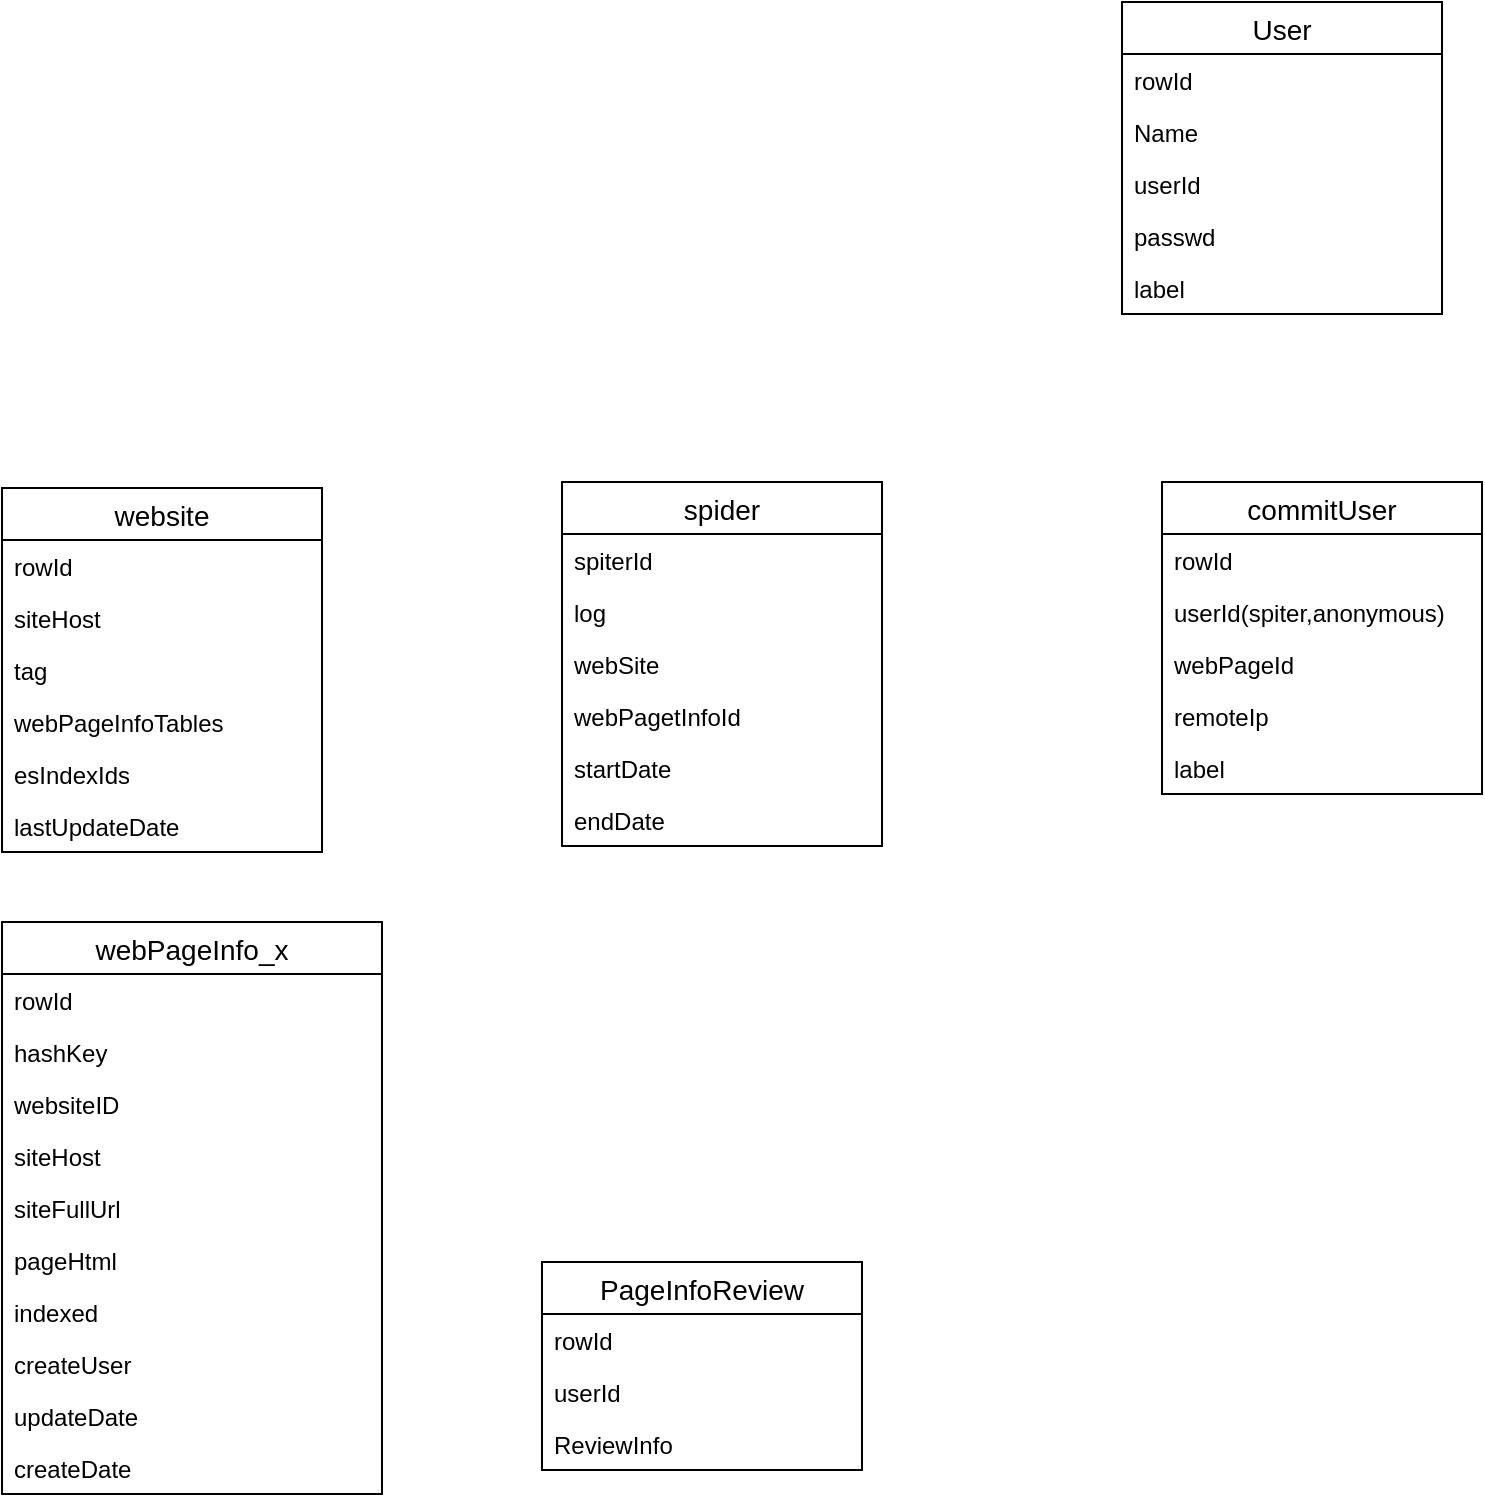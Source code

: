 <mxfile version="12.9.14" type="github">
  <diagram id="OP_AsoRnlcheDYXVDXAX" name="第 1 页">
    <mxGraphModel dx="1116" dy="683" grid="1" gridSize="10" guides="1" tooltips="1" connect="1" arrows="1" fold="1" page="1" pageScale="1" pageWidth="827" pageHeight="1169" math="0" shadow="0">
      <root>
        <mxCell id="0" />
        <mxCell id="1" parent="0" />
        <mxCell id="7sM9plCGkUb9CyzzYbk_-22" value="website" style="swimlane;fontStyle=0;childLayout=stackLayout;horizontal=1;startSize=26;horizontalStack=0;resizeParent=1;resizeParentMax=0;resizeLast=0;collapsible=1;marginBottom=0;align=center;fontSize=14;" parent="1" vertex="1">
          <mxGeometry x="20" y="323" width="160" height="182" as="geometry" />
        </mxCell>
        <mxCell id="7sM9plCGkUb9CyzzYbk_-23" value="rowId" style="text;strokeColor=none;fillColor=none;spacingLeft=4;spacingRight=4;overflow=hidden;rotatable=0;points=[[0,0.5],[1,0.5]];portConstraint=eastwest;fontSize=12;" parent="7sM9plCGkUb9CyzzYbk_-22" vertex="1">
          <mxGeometry y="26" width="160" height="26" as="geometry" />
        </mxCell>
        <mxCell id="7sM9plCGkUb9CyzzYbk_-24" value="siteHost" style="text;strokeColor=none;fillColor=none;spacingLeft=4;spacingRight=4;overflow=hidden;rotatable=0;points=[[0,0.5],[1,0.5]];portConstraint=eastwest;fontSize=12;" parent="7sM9plCGkUb9CyzzYbk_-22" vertex="1">
          <mxGeometry y="52" width="160" height="26" as="geometry" />
        </mxCell>
        <mxCell id="7sM9plCGkUb9CyzzYbk_-27" value="tag" style="text;strokeColor=none;fillColor=none;spacingLeft=4;spacingRight=4;overflow=hidden;rotatable=0;points=[[0,0.5],[1,0.5]];portConstraint=eastwest;fontSize=12;" parent="7sM9plCGkUb9CyzzYbk_-22" vertex="1">
          <mxGeometry y="78" width="160" height="26" as="geometry" />
        </mxCell>
        <mxCell id="7sM9plCGkUb9CyzzYbk_-38" value="webPageInfoTables" style="text;strokeColor=none;fillColor=none;spacingLeft=4;spacingRight=4;overflow=hidden;rotatable=0;points=[[0,0.5],[1,0.5]];portConstraint=eastwest;fontSize=12;" parent="7sM9plCGkUb9CyzzYbk_-22" vertex="1">
          <mxGeometry y="104" width="160" height="26" as="geometry" />
        </mxCell>
        <mxCell id="7sM9plCGkUb9CyzzYbk_-40" value="esIndexIds" style="text;strokeColor=none;fillColor=none;spacingLeft=4;spacingRight=4;overflow=hidden;rotatable=0;points=[[0,0.5],[1,0.5]];portConstraint=eastwest;fontSize=12;" parent="7sM9plCGkUb9CyzzYbk_-22" vertex="1">
          <mxGeometry y="130" width="160" height="26" as="geometry" />
        </mxCell>
        <mxCell id="7sM9plCGkUb9CyzzYbk_-25" value="lastUpdateDate" style="text;strokeColor=none;fillColor=none;spacingLeft=4;spacingRight=4;overflow=hidden;rotatable=0;points=[[0,0.5],[1,0.5]];portConstraint=eastwest;fontSize=12;" parent="7sM9plCGkUb9CyzzYbk_-22" vertex="1">
          <mxGeometry y="156" width="160" height="26" as="geometry" />
        </mxCell>
        <mxCell id="7sM9plCGkUb9CyzzYbk_-1" value="webPageInfo_x" style="swimlane;fontStyle=0;childLayout=stackLayout;horizontal=1;startSize=26;horizontalStack=0;resizeParent=1;resizeParentMax=0;resizeLast=0;collapsible=1;marginBottom=0;align=center;fontSize=14;" parent="1" vertex="1">
          <mxGeometry x="20" y="540" width="190" height="286" as="geometry" />
        </mxCell>
        <mxCell id="7sM9plCGkUb9CyzzYbk_-2" value="rowId" style="text;strokeColor=none;fillColor=none;spacingLeft=4;spacingRight=4;overflow=hidden;rotatable=0;points=[[0,0.5],[1,0.5]];portConstraint=eastwest;fontSize=12;" parent="7sM9plCGkUb9CyzzYbk_-1" vertex="1">
          <mxGeometry y="26" width="190" height="26" as="geometry" />
        </mxCell>
        <mxCell id="7sM9plCGkUb9CyzzYbk_-26" value="hashKey" style="text;strokeColor=none;fillColor=none;spacingLeft=4;spacingRight=4;overflow=hidden;rotatable=0;points=[[0,0.5],[1,0.5]];portConstraint=eastwest;fontSize=12;" parent="7sM9plCGkUb9CyzzYbk_-1" vertex="1">
          <mxGeometry y="52" width="190" height="26" as="geometry" />
        </mxCell>
        <mxCell id="7sM9plCGkUb9CyzzYbk_-28" value="websiteID" style="text;strokeColor=none;fillColor=none;spacingLeft=4;spacingRight=4;overflow=hidden;rotatable=0;points=[[0,0.5],[1,0.5]];portConstraint=eastwest;fontSize=12;" parent="7sM9plCGkUb9CyzzYbk_-1" vertex="1">
          <mxGeometry y="78" width="190" height="26" as="geometry" />
        </mxCell>
        <mxCell id="7sM9plCGkUb9CyzzYbk_-3" value="siteHost&#xa;" style="text;strokeColor=none;fillColor=none;spacingLeft=4;spacingRight=4;overflow=hidden;rotatable=0;points=[[0,0.5],[1,0.5]];portConstraint=eastwest;fontSize=12;" parent="7sM9plCGkUb9CyzzYbk_-1" vertex="1">
          <mxGeometry y="104" width="190" height="26" as="geometry" />
        </mxCell>
        <mxCell id="7sM9plCGkUb9CyzzYbk_-4" value="siteFullUrl" style="text;strokeColor=none;fillColor=none;spacingLeft=4;spacingRight=4;overflow=hidden;rotatable=0;points=[[0,0.5],[1,0.5]];portConstraint=eastwest;fontSize=12;" parent="7sM9plCGkUb9CyzzYbk_-1" vertex="1">
          <mxGeometry y="130" width="190" height="26" as="geometry" />
        </mxCell>
        <mxCell id="7sM9plCGkUb9CyzzYbk_-7" value="pageHtml&#xa;" style="text;strokeColor=none;fillColor=none;spacingLeft=4;spacingRight=4;overflow=hidden;rotatable=0;points=[[0,0.5],[1,0.5]];portConstraint=eastwest;fontSize=12;" parent="7sM9plCGkUb9CyzzYbk_-1" vertex="1">
          <mxGeometry y="156" width="190" height="26" as="geometry" />
        </mxCell>
        <mxCell id="7sM9plCGkUb9CyzzYbk_-49" value="indexed" style="text;strokeColor=none;fillColor=none;spacingLeft=4;spacingRight=4;overflow=hidden;rotatable=0;points=[[0,0.5],[1,0.5]];portConstraint=eastwest;fontSize=12;" parent="7sM9plCGkUb9CyzzYbk_-1" vertex="1">
          <mxGeometry y="182" width="190" height="26" as="geometry" />
        </mxCell>
        <mxCell id="7sM9plCGkUb9CyzzYbk_-10" value="createUser" style="text;strokeColor=none;fillColor=none;spacingLeft=4;spacingRight=4;overflow=hidden;rotatable=0;points=[[0,0.5],[1,0.5]];portConstraint=eastwest;fontSize=12;" parent="7sM9plCGkUb9CyzzYbk_-1" vertex="1">
          <mxGeometry y="208" width="190" height="26" as="geometry" />
        </mxCell>
        <mxCell id="7sM9plCGkUb9CyzzYbk_-9" value="updateDate" style="text;strokeColor=none;fillColor=none;spacingLeft=4;spacingRight=4;overflow=hidden;rotatable=0;points=[[0,0.5],[1,0.5]];portConstraint=eastwest;fontSize=12;" parent="7sM9plCGkUb9CyzzYbk_-1" vertex="1">
          <mxGeometry y="234" width="190" height="26" as="geometry" />
        </mxCell>
        <mxCell id="7sM9plCGkUb9CyzzYbk_-8" value="createDate&#xa;" style="text;strokeColor=none;fillColor=none;spacingLeft=4;spacingRight=4;overflow=hidden;rotatable=0;points=[[0,0.5],[1,0.5]];portConstraint=eastwest;fontSize=12;" parent="7sM9plCGkUb9CyzzYbk_-1" vertex="1">
          <mxGeometry y="260" width="190" height="26" as="geometry" />
        </mxCell>
        <mxCell id="7sM9plCGkUb9CyzzYbk_-30" value="PageInfoReview" style="swimlane;fontStyle=0;childLayout=stackLayout;horizontal=1;startSize=26;horizontalStack=0;resizeParent=1;resizeParentMax=0;resizeLast=0;collapsible=1;marginBottom=0;align=center;fontSize=14;" parent="1" vertex="1">
          <mxGeometry x="290" y="710" width="160" height="104" as="geometry" />
        </mxCell>
        <mxCell id="7sM9plCGkUb9CyzzYbk_-31" value="rowId" style="text;strokeColor=none;fillColor=none;spacingLeft=4;spacingRight=4;overflow=hidden;rotatable=0;points=[[0,0.5],[1,0.5]];portConstraint=eastwest;fontSize=12;" parent="7sM9plCGkUb9CyzzYbk_-30" vertex="1">
          <mxGeometry y="26" width="160" height="26" as="geometry" />
        </mxCell>
        <mxCell id="7sM9plCGkUb9CyzzYbk_-32" value="userId" style="text;strokeColor=none;fillColor=none;spacingLeft=4;spacingRight=4;overflow=hidden;rotatable=0;points=[[0,0.5],[1,0.5]];portConstraint=eastwest;fontSize=12;" parent="7sM9plCGkUb9CyzzYbk_-30" vertex="1">
          <mxGeometry y="52" width="160" height="26" as="geometry" />
        </mxCell>
        <mxCell id="7sM9plCGkUb9CyzzYbk_-33" value="ReviewInfo" style="text;strokeColor=none;fillColor=none;spacingLeft=4;spacingRight=4;overflow=hidden;rotatable=0;points=[[0,0.5],[1,0.5]];portConstraint=eastwest;fontSize=12;" parent="7sM9plCGkUb9CyzzYbk_-30" vertex="1">
          <mxGeometry y="78" width="160" height="26" as="geometry" />
        </mxCell>
        <mxCell id="7sM9plCGkUb9CyzzYbk_-34" value="User" style="swimlane;fontStyle=0;childLayout=stackLayout;horizontal=1;startSize=26;horizontalStack=0;resizeParent=1;resizeParentMax=0;resizeLast=0;collapsible=1;marginBottom=0;align=center;fontSize=14;" parent="1" vertex="1">
          <mxGeometry x="580" y="80" width="160" height="156" as="geometry" />
        </mxCell>
        <mxCell id="7sM9plCGkUb9CyzzYbk_-35" value="rowId" style="text;strokeColor=none;fillColor=none;spacingLeft=4;spacingRight=4;overflow=hidden;rotatable=0;points=[[0,0.5],[1,0.5]];portConstraint=eastwest;fontSize=12;" parent="7sM9plCGkUb9CyzzYbk_-34" vertex="1">
          <mxGeometry y="26" width="160" height="26" as="geometry" />
        </mxCell>
        <mxCell id="7sM9plCGkUb9CyzzYbk_-36" value="Name" style="text;strokeColor=none;fillColor=none;spacingLeft=4;spacingRight=4;overflow=hidden;rotatable=0;points=[[0,0.5],[1,0.5]];portConstraint=eastwest;fontSize=12;" parent="7sM9plCGkUb9CyzzYbk_-34" vertex="1">
          <mxGeometry y="52" width="160" height="26" as="geometry" />
        </mxCell>
        <mxCell id="7sM9plCGkUb9CyzzYbk_-51" value="userId" style="text;strokeColor=none;fillColor=none;spacingLeft=4;spacingRight=4;overflow=hidden;rotatable=0;points=[[0,0.5],[1,0.5]];portConstraint=eastwest;fontSize=12;" parent="7sM9plCGkUb9CyzzYbk_-34" vertex="1">
          <mxGeometry y="78" width="160" height="26" as="geometry" />
        </mxCell>
        <mxCell id="7sM9plCGkUb9CyzzYbk_-50" value="passwd" style="text;strokeColor=none;fillColor=none;spacingLeft=4;spacingRight=4;overflow=hidden;rotatable=0;points=[[0,0.5],[1,0.5]];portConstraint=eastwest;fontSize=12;" parent="7sM9plCGkUb9CyzzYbk_-34" vertex="1">
          <mxGeometry y="104" width="160" height="26" as="geometry" />
        </mxCell>
        <mxCell id="7sM9plCGkUb9CyzzYbk_-37" value="label" style="text;strokeColor=none;fillColor=none;spacingLeft=4;spacingRight=4;overflow=hidden;rotatable=0;points=[[0,0.5],[1,0.5]];portConstraint=eastwest;fontSize=12;" parent="7sM9plCGkUb9CyzzYbk_-34" vertex="1">
          <mxGeometry y="130" width="160" height="26" as="geometry" />
        </mxCell>
        <mxCell id="7sM9plCGkUb9CyzzYbk_-11" value="commitUser" style="swimlane;fontStyle=0;childLayout=stackLayout;horizontal=1;startSize=26;horizontalStack=0;resizeParent=1;resizeParentMax=0;resizeLast=0;collapsible=1;marginBottom=0;align=center;fontSize=14;" parent="1" vertex="1">
          <mxGeometry x="600" y="320" width="160" height="156" as="geometry" />
        </mxCell>
        <mxCell id="7sM9plCGkUb9CyzzYbk_-12" value="rowId" style="text;strokeColor=none;fillColor=none;spacingLeft=4;spacingRight=4;overflow=hidden;rotatable=0;points=[[0,0.5],[1,0.5]];portConstraint=eastwest;fontSize=12;" parent="7sM9plCGkUb9CyzzYbk_-11" vertex="1">
          <mxGeometry y="26" width="160" height="26" as="geometry" />
        </mxCell>
        <mxCell id="7sM9plCGkUb9CyzzYbk_-13" value="userId(spiter,anonymous)" style="text;strokeColor=none;fillColor=none;spacingLeft=4;spacingRight=4;overflow=hidden;rotatable=0;points=[[0,0.5],[1,0.5]];portConstraint=eastwest;fontSize=12;" parent="7sM9plCGkUb9CyzzYbk_-11" vertex="1">
          <mxGeometry y="52" width="160" height="26" as="geometry" />
        </mxCell>
        <mxCell id="7sM9plCGkUb9CyzzYbk_-39" value="webPageId" style="text;strokeColor=none;fillColor=none;spacingLeft=4;spacingRight=4;overflow=hidden;rotatable=0;points=[[0,0.5],[1,0.5]];portConstraint=eastwest;fontSize=12;" parent="7sM9plCGkUb9CyzzYbk_-11" vertex="1">
          <mxGeometry y="78" width="160" height="26" as="geometry" />
        </mxCell>
        <mxCell id="7sM9plCGkUb9CyzzYbk_-53" value="remoteIp" style="text;strokeColor=none;fillColor=none;spacingLeft=4;spacingRight=4;overflow=hidden;rotatable=0;points=[[0,0.5],[1,0.5]];portConstraint=eastwest;fontSize=12;" parent="7sM9plCGkUb9CyzzYbk_-11" vertex="1">
          <mxGeometry y="104" width="160" height="26" as="geometry" />
        </mxCell>
        <mxCell id="7sM9plCGkUb9CyzzYbk_-14" value="label" style="text;strokeColor=none;fillColor=none;spacingLeft=4;spacingRight=4;overflow=hidden;rotatable=0;points=[[0,0.5],[1,0.5]];portConstraint=eastwest;fontSize=12;" parent="7sM9plCGkUb9CyzzYbk_-11" vertex="1">
          <mxGeometry y="130" width="160" height="26" as="geometry" />
        </mxCell>
        <mxCell id="7sM9plCGkUb9CyzzYbk_-55" value="spider" style="swimlane;fontStyle=0;childLayout=stackLayout;horizontal=1;startSize=26;horizontalStack=0;resizeParent=1;resizeParentMax=0;resizeLast=0;collapsible=1;marginBottom=0;align=center;fontSize=14;" parent="1" vertex="1">
          <mxGeometry x="300" y="320" width="160" height="182" as="geometry" />
        </mxCell>
        <mxCell id="7sM9plCGkUb9CyzzYbk_-56" value="spiterId" style="text;strokeColor=none;fillColor=none;spacingLeft=4;spacingRight=4;overflow=hidden;rotatable=0;points=[[0,0.5],[1,0.5]];portConstraint=eastwest;fontSize=12;" parent="7sM9plCGkUb9CyzzYbk_-55" vertex="1">
          <mxGeometry y="26" width="160" height="26" as="geometry" />
        </mxCell>
        <mxCell id="7sM9plCGkUb9CyzzYbk_-57" value="log" style="text;strokeColor=none;fillColor=none;spacingLeft=4;spacingRight=4;overflow=hidden;rotatable=0;points=[[0,0.5],[1,0.5]];portConstraint=eastwest;fontSize=12;" parent="7sM9plCGkUb9CyzzYbk_-55" vertex="1">
          <mxGeometry y="52" width="160" height="26" as="geometry" />
        </mxCell>
        <mxCell id="7sM9plCGkUb9CyzzYbk_-59" value="webSite&#xa;" style="text;strokeColor=none;fillColor=none;spacingLeft=4;spacingRight=4;overflow=hidden;rotatable=0;points=[[0,0.5],[1,0.5]];portConstraint=eastwest;fontSize=12;" parent="7sM9plCGkUb9CyzzYbk_-55" vertex="1">
          <mxGeometry y="78" width="160" height="26" as="geometry" />
        </mxCell>
        <mxCell id="7sM9plCGkUb9CyzzYbk_-65" value="webPagetInfoId" style="text;strokeColor=none;fillColor=none;spacingLeft=4;spacingRight=4;overflow=hidden;rotatable=0;points=[[0,0.5],[1,0.5]];portConstraint=eastwest;fontSize=12;" parent="7sM9plCGkUb9CyzzYbk_-55" vertex="1">
          <mxGeometry y="104" width="160" height="26" as="geometry" />
        </mxCell>
        <mxCell id="7sM9plCGkUb9CyzzYbk_-58" value="startDate" style="text;strokeColor=none;fillColor=none;spacingLeft=4;spacingRight=4;overflow=hidden;rotatable=0;points=[[0,0.5],[1,0.5]];portConstraint=eastwest;fontSize=12;" parent="7sM9plCGkUb9CyzzYbk_-55" vertex="1">
          <mxGeometry y="130" width="160" height="26" as="geometry" />
        </mxCell>
        <mxCell id="7sM9plCGkUb9CyzzYbk_-60" value="endDate" style="text;strokeColor=none;fillColor=none;spacingLeft=4;spacingRight=4;overflow=hidden;rotatable=0;points=[[0,0.5],[1,0.5]];portConstraint=eastwest;fontSize=12;" parent="7sM9plCGkUb9CyzzYbk_-55" vertex="1">
          <mxGeometry y="156" width="160" height="26" as="geometry" />
        </mxCell>
      </root>
    </mxGraphModel>
  </diagram>
</mxfile>
